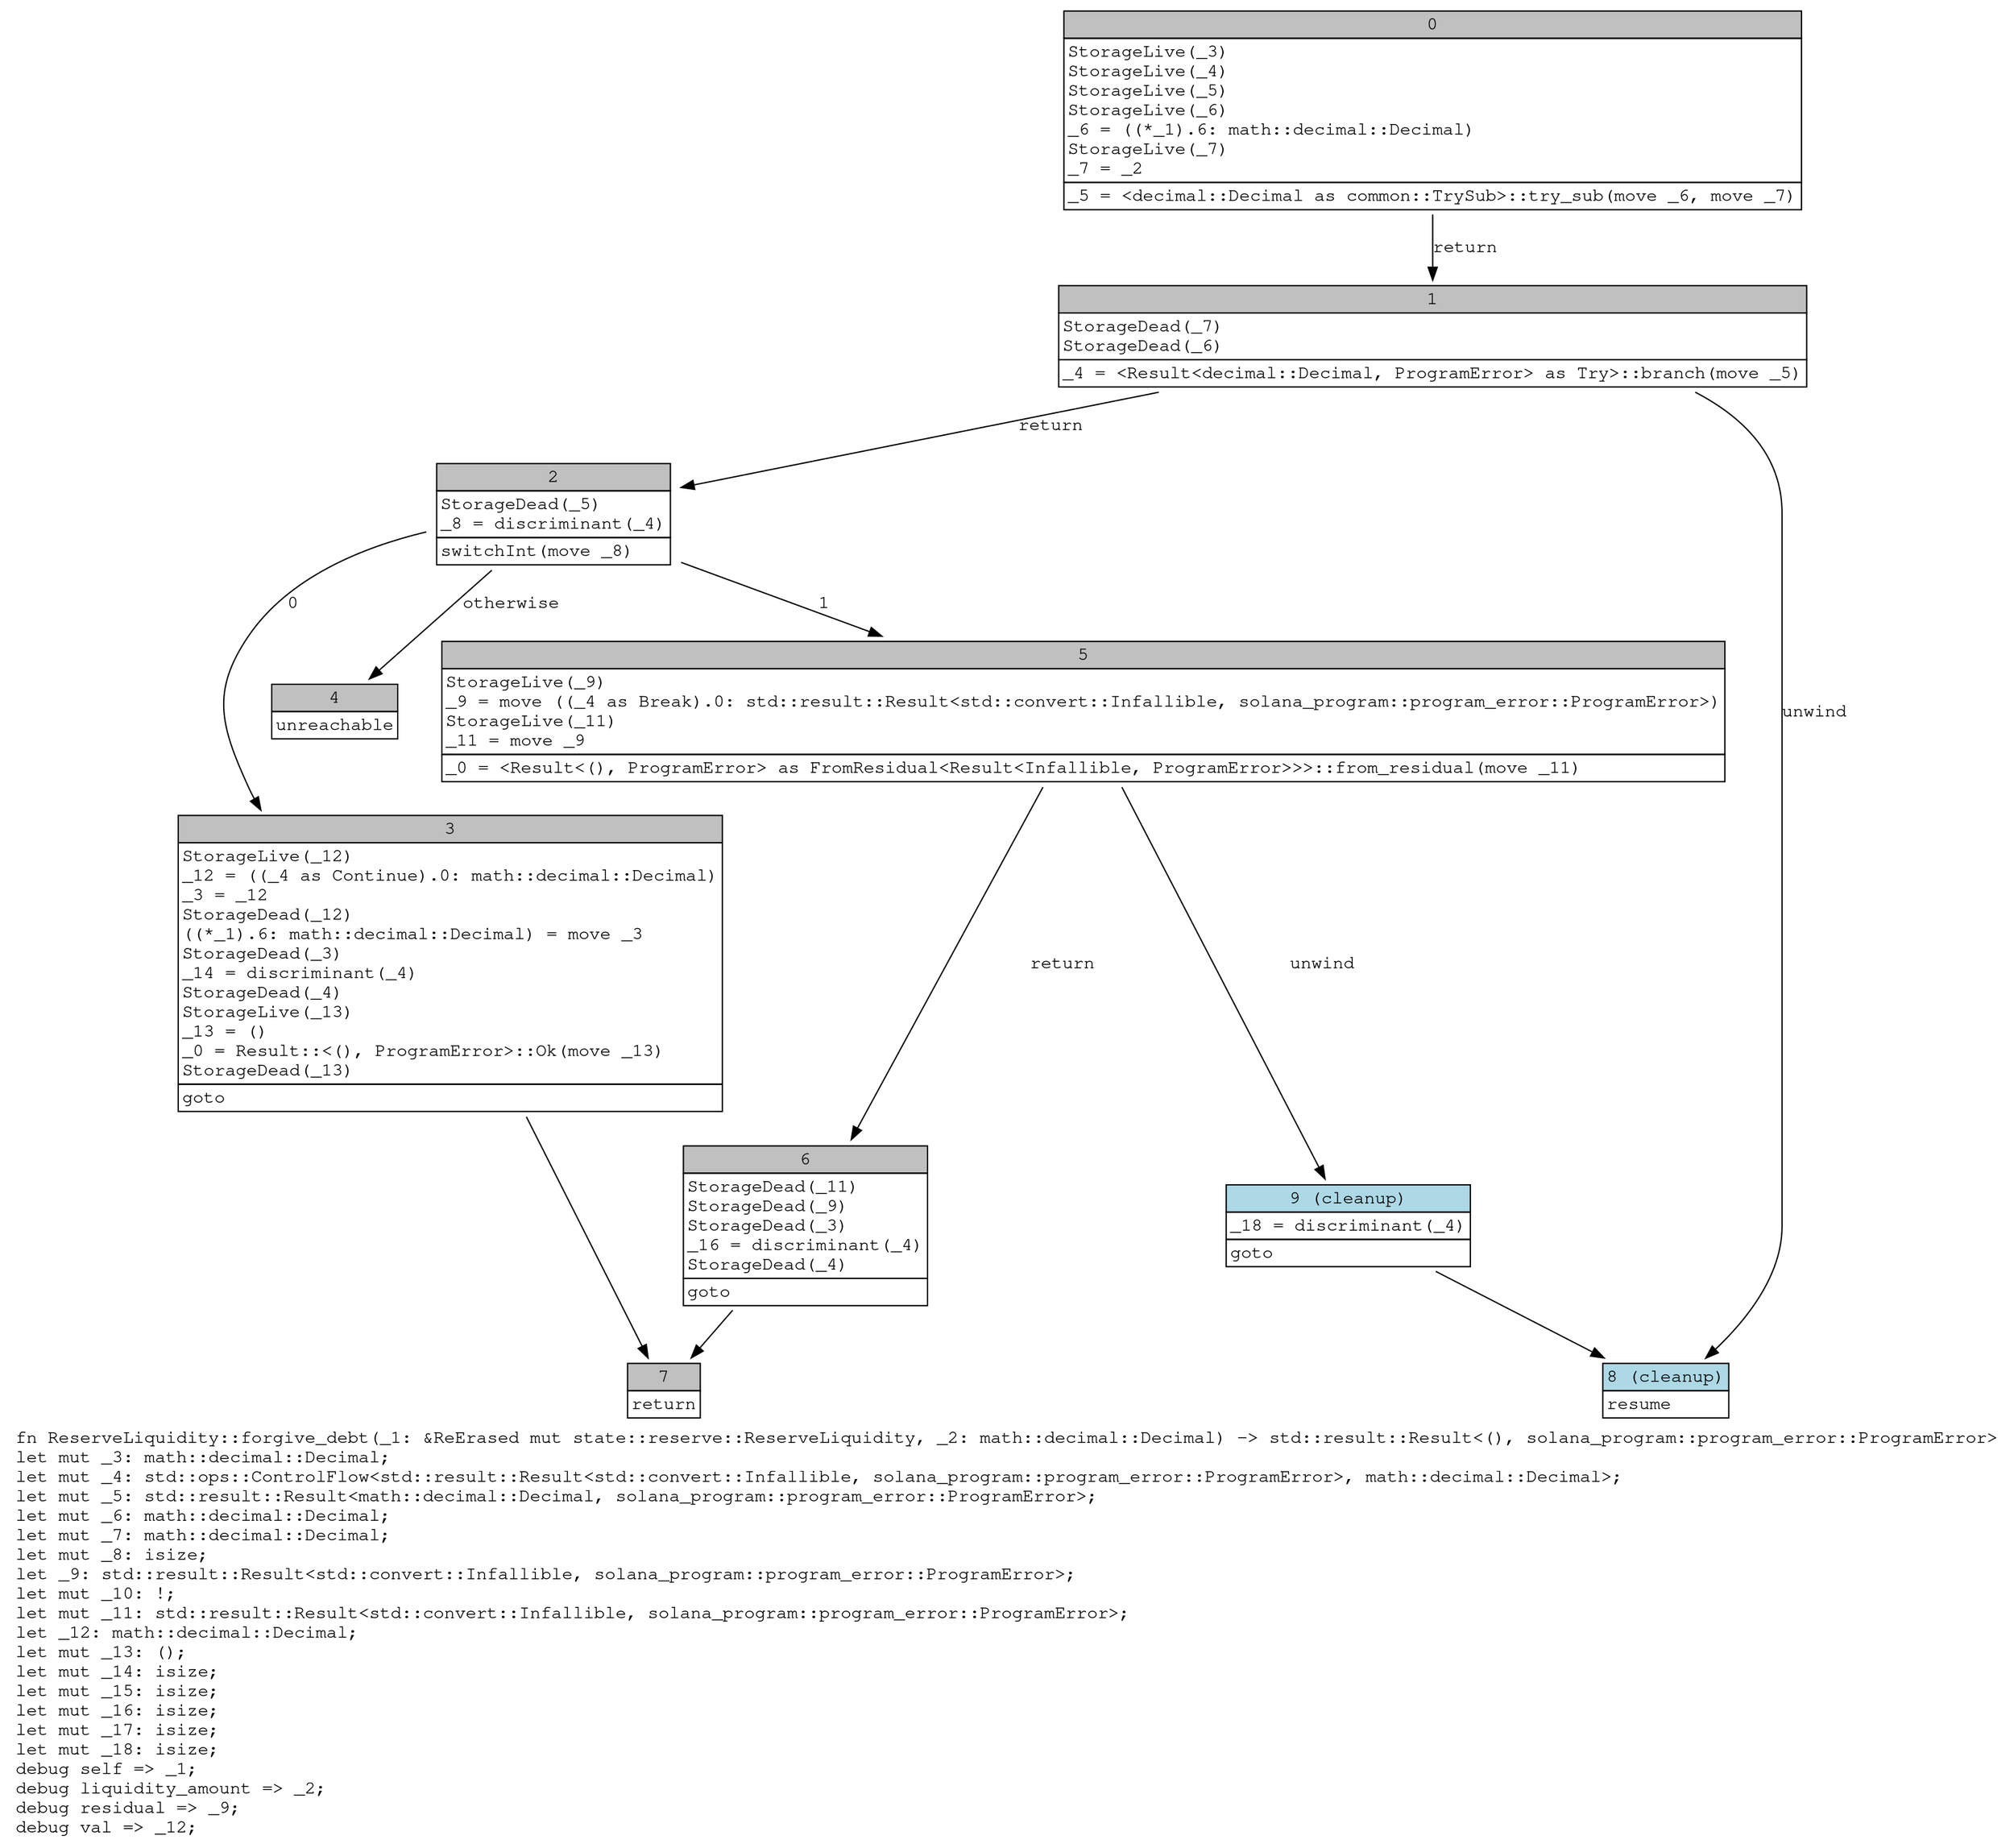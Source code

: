 digraph Mir_0_489 {
    graph [fontname="Courier, monospace"];
    node [fontname="Courier, monospace"];
    edge [fontname="Courier, monospace"];
    label=<fn ReserveLiquidity::forgive_debt(_1: &amp;ReErased mut state::reserve::ReserveLiquidity, _2: math::decimal::Decimal) -&gt; std::result::Result&lt;(), solana_program::program_error::ProgramError&gt;<br align="left"/>let mut _3: math::decimal::Decimal;<br align="left"/>let mut _4: std::ops::ControlFlow&lt;std::result::Result&lt;std::convert::Infallible, solana_program::program_error::ProgramError&gt;, math::decimal::Decimal&gt;;<br align="left"/>let mut _5: std::result::Result&lt;math::decimal::Decimal, solana_program::program_error::ProgramError&gt;;<br align="left"/>let mut _6: math::decimal::Decimal;<br align="left"/>let mut _7: math::decimal::Decimal;<br align="left"/>let mut _8: isize;<br align="left"/>let _9: std::result::Result&lt;std::convert::Infallible, solana_program::program_error::ProgramError&gt;;<br align="left"/>let mut _10: !;<br align="left"/>let mut _11: std::result::Result&lt;std::convert::Infallible, solana_program::program_error::ProgramError&gt;;<br align="left"/>let _12: math::decimal::Decimal;<br align="left"/>let mut _13: ();<br align="left"/>let mut _14: isize;<br align="left"/>let mut _15: isize;<br align="left"/>let mut _16: isize;<br align="left"/>let mut _17: isize;<br align="left"/>let mut _18: isize;<br align="left"/>debug self =&gt; _1;<br align="left"/>debug liquidity_amount =&gt; _2;<br align="left"/>debug residual =&gt; _9;<br align="left"/>debug val =&gt; _12;<br align="left"/>>;
    bb0__0_489 [shape="none", label=<<table border="0" cellborder="1" cellspacing="0"><tr><td bgcolor="gray" align="center" colspan="1">0</td></tr><tr><td align="left" balign="left">StorageLive(_3)<br/>StorageLive(_4)<br/>StorageLive(_5)<br/>StorageLive(_6)<br/>_6 = ((*_1).6: math::decimal::Decimal)<br/>StorageLive(_7)<br/>_7 = _2<br/></td></tr><tr><td align="left">_5 = &lt;decimal::Decimal as common::TrySub&gt;::try_sub(move _6, move _7)</td></tr></table>>];
    bb1__0_489 [shape="none", label=<<table border="0" cellborder="1" cellspacing="0"><tr><td bgcolor="gray" align="center" colspan="1">1</td></tr><tr><td align="left" balign="left">StorageDead(_7)<br/>StorageDead(_6)<br/></td></tr><tr><td align="left">_4 = &lt;Result&lt;decimal::Decimal, ProgramError&gt; as Try&gt;::branch(move _5)</td></tr></table>>];
    bb2__0_489 [shape="none", label=<<table border="0" cellborder="1" cellspacing="0"><tr><td bgcolor="gray" align="center" colspan="1">2</td></tr><tr><td align="left" balign="left">StorageDead(_5)<br/>_8 = discriminant(_4)<br/></td></tr><tr><td align="left">switchInt(move _8)</td></tr></table>>];
    bb3__0_489 [shape="none", label=<<table border="0" cellborder="1" cellspacing="0"><tr><td bgcolor="gray" align="center" colspan="1">3</td></tr><tr><td align="left" balign="left">StorageLive(_12)<br/>_12 = ((_4 as Continue).0: math::decimal::Decimal)<br/>_3 = _12<br/>StorageDead(_12)<br/>((*_1).6: math::decimal::Decimal) = move _3<br/>StorageDead(_3)<br/>_14 = discriminant(_4)<br/>StorageDead(_4)<br/>StorageLive(_13)<br/>_13 = ()<br/>_0 = Result::&lt;(), ProgramError&gt;::Ok(move _13)<br/>StorageDead(_13)<br/></td></tr><tr><td align="left">goto</td></tr></table>>];
    bb4__0_489 [shape="none", label=<<table border="0" cellborder="1" cellspacing="0"><tr><td bgcolor="gray" align="center" colspan="1">4</td></tr><tr><td align="left">unreachable</td></tr></table>>];
    bb5__0_489 [shape="none", label=<<table border="0" cellborder="1" cellspacing="0"><tr><td bgcolor="gray" align="center" colspan="1">5</td></tr><tr><td align="left" balign="left">StorageLive(_9)<br/>_9 = move ((_4 as Break).0: std::result::Result&lt;std::convert::Infallible, solana_program::program_error::ProgramError&gt;)<br/>StorageLive(_11)<br/>_11 = move _9<br/></td></tr><tr><td align="left">_0 = &lt;Result&lt;(), ProgramError&gt; as FromResidual&lt;Result&lt;Infallible, ProgramError&gt;&gt;&gt;::from_residual(move _11)</td></tr></table>>];
    bb6__0_489 [shape="none", label=<<table border="0" cellborder="1" cellspacing="0"><tr><td bgcolor="gray" align="center" colspan="1">6</td></tr><tr><td align="left" balign="left">StorageDead(_11)<br/>StorageDead(_9)<br/>StorageDead(_3)<br/>_16 = discriminant(_4)<br/>StorageDead(_4)<br/></td></tr><tr><td align="left">goto</td></tr></table>>];
    bb7__0_489 [shape="none", label=<<table border="0" cellborder="1" cellspacing="0"><tr><td bgcolor="gray" align="center" colspan="1">7</td></tr><tr><td align="left">return</td></tr></table>>];
    bb8__0_489 [shape="none", label=<<table border="0" cellborder="1" cellspacing="0"><tr><td bgcolor="lightblue" align="center" colspan="1">8 (cleanup)</td></tr><tr><td align="left">resume</td></tr></table>>];
    bb9__0_489 [shape="none", label=<<table border="0" cellborder="1" cellspacing="0"><tr><td bgcolor="lightblue" align="center" colspan="1">9 (cleanup)</td></tr><tr><td align="left" balign="left">_18 = discriminant(_4)<br/></td></tr><tr><td align="left">goto</td></tr></table>>];
    bb0__0_489 -> bb1__0_489 [label="return"];
    bb1__0_489 -> bb2__0_489 [label="return"];
    bb1__0_489 -> bb8__0_489 [label="unwind"];
    bb2__0_489 -> bb3__0_489 [label="0"];
    bb2__0_489 -> bb5__0_489 [label="1"];
    bb2__0_489 -> bb4__0_489 [label="otherwise"];
    bb3__0_489 -> bb7__0_489 [label=""];
    bb5__0_489 -> bb6__0_489 [label="return"];
    bb5__0_489 -> bb9__0_489 [label="unwind"];
    bb6__0_489 -> bb7__0_489 [label=""];
    bb9__0_489 -> bb8__0_489 [label=""];
}
